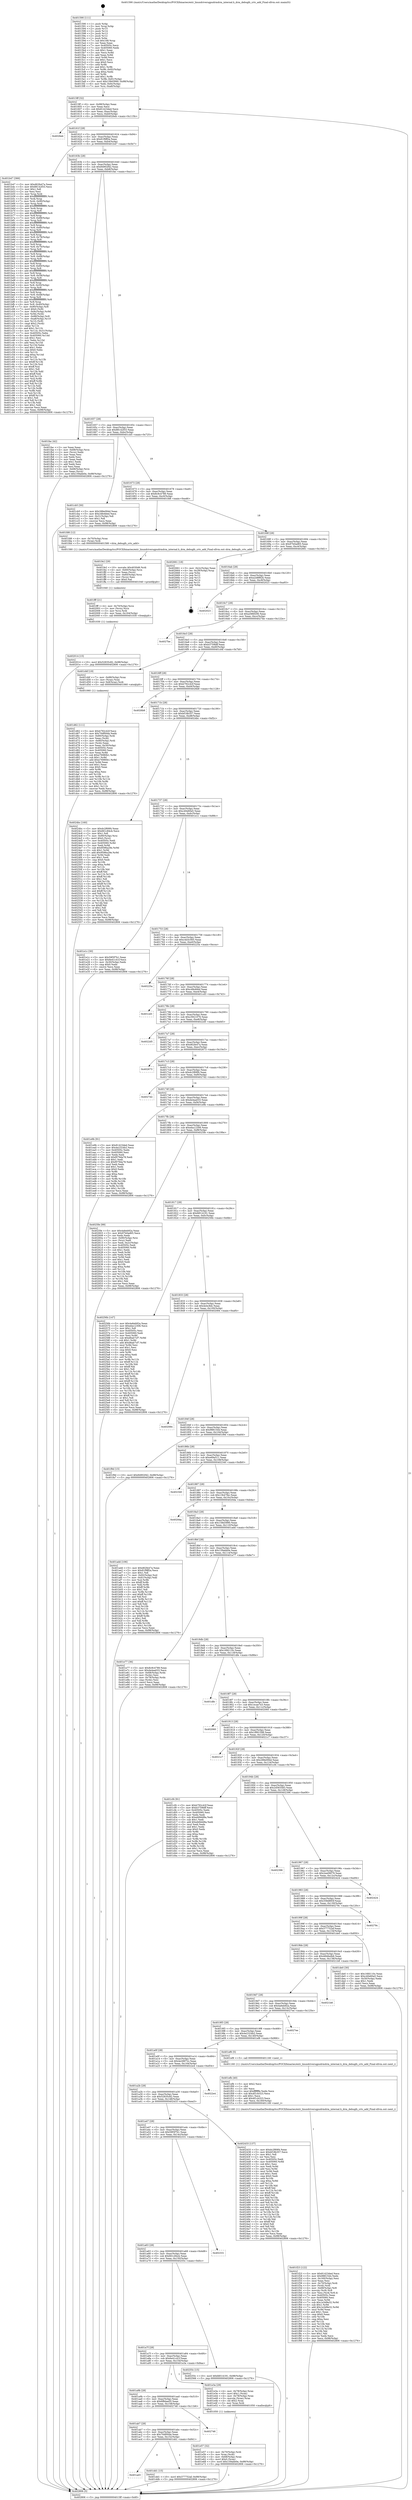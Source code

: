 digraph "0x401590" {
  label = "0x401590 (/mnt/c/Users/mathe/Desktop/tcc/POCII/binaries/extr_linuxdriversgpudrmdrm_internal.h_drm_debugfs_crtc_add_Final-ollvm.out::main(0))"
  labelloc = "t"
  node[shape=record]

  Entry [label="",width=0.3,height=0.3,shape=circle,fillcolor=black,style=filled]
  "0x4015ff" [label="{
     0x4015ff [32]\l
     | [instrs]\l
     &nbsp;&nbsp;0x4015ff \<+6\>: mov -0x98(%rbp),%eax\l
     &nbsp;&nbsp;0x401605 \<+2\>: mov %eax,%ecx\l
     &nbsp;&nbsp;0x401607 \<+6\>: sub $0x81423ded,%ecx\l
     &nbsp;&nbsp;0x40160d \<+6\>: mov %eax,-0xac(%rbp)\l
     &nbsp;&nbsp;0x401613 \<+6\>: mov %ecx,-0xb0(%rbp)\l
     &nbsp;&nbsp;0x401619 \<+6\>: je 00000000004026eb \<main+0x115b\>\l
  }"]
  "0x4026eb" [label="{
     0x4026eb\l
  }", style=dashed]
  "0x40161f" [label="{
     0x40161f [28]\l
     | [instrs]\l
     &nbsp;&nbsp;0x40161f \<+5\>: jmp 0000000000401624 \<main+0x94\>\l
     &nbsp;&nbsp;0x401624 \<+6\>: mov -0xac(%rbp),%eax\l
     &nbsp;&nbsp;0x40162a \<+5\>: sub $0x81f9ff2a,%eax\l
     &nbsp;&nbsp;0x40162f \<+6\>: mov %eax,-0xb4(%rbp)\l
     &nbsp;&nbsp;0x401635 \<+6\>: je 0000000000401b47 \<main+0x5b7\>\l
  }"]
  Exit [label="",width=0.3,height=0.3,shape=circle,fillcolor=black,style=filled,peripheries=2]
  "0x401b47" [label="{
     0x401b47 [366]\l
     | [instrs]\l
     &nbsp;&nbsp;0x401b47 \<+5\>: mov $0xd62fe47a,%eax\l
     &nbsp;&nbsp;0x401b4c \<+5\>: mov $0x88142f33,%ecx\l
     &nbsp;&nbsp;0x401b51 \<+2\>: mov $0x1,%dl\l
     &nbsp;&nbsp;0x401b53 \<+2\>: xor %esi,%esi\l
     &nbsp;&nbsp;0x401b55 \<+3\>: mov %rsp,%rdi\l
     &nbsp;&nbsp;0x401b58 \<+4\>: add $0xfffffffffffffff0,%rdi\l
     &nbsp;&nbsp;0x401b5c \<+3\>: mov %rdi,%rsp\l
     &nbsp;&nbsp;0x401b5f \<+7\>: mov %rdi,-0x90(%rbp)\l
     &nbsp;&nbsp;0x401b66 \<+3\>: mov %rsp,%rdi\l
     &nbsp;&nbsp;0x401b69 \<+4\>: add $0xfffffffffffffff0,%rdi\l
     &nbsp;&nbsp;0x401b6d \<+3\>: mov %rdi,%rsp\l
     &nbsp;&nbsp;0x401b70 \<+3\>: mov %rsp,%r8\l
     &nbsp;&nbsp;0x401b73 \<+4\>: add $0xfffffffffffffff0,%r8\l
     &nbsp;&nbsp;0x401b77 \<+3\>: mov %r8,%rsp\l
     &nbsp;&nbsp;0x401b7a \<+7\>: mov %r8,-0x88(%rbp)\l
     &nbsp;&nbsp;0x401b81 \<+3\>: mov %rsp,%r8\l
     &nbsp;&nbsp;0x401b84 \<+4\>: add $0xfffffffffffffff0,%r8\l
     &nbsp;&nbsp;0x401b88 \<+3\>: mov %r8,%rsp\l
     &nbsp;&nbsp;0x401b8b \<+4\>: mov %r8,-0x80(%rbp)\l
     &nbsp;&nbsp;0x401b8f \<+3\>: mov %rsp,%r8\l
     &nbsp;&nbsp;0x401b92 \<+4\>: add $0xfffffffffffffff0,%r8\l
     &nbsp;&nbsp;0x401b96 \<+3\>: mov %r8,%rsp\l
     &nbsp;&nbsp;0x401b99 \<+4\>: mov %r8,-0x78(%rbp)\l
     &nbsp;&nbsp;0x401b9d \<+3\>: mov %rsp,%r8\l
     &nbsp;&nbsp;0x401ba0 \<+4\>: add $0xfffffffffffffff0,%r8\l
     &nbsp;&nbsp;0x401ba4 \<+3\>: mov %r8,%rsp\l
     &nbsp;&nbsp;0x401ba7 \<+4\>: mov %r8,-0x70(%rbp)\l
     &nbsp;&nbsp;0x401bab \<+3\>: mov %rsp,%r8\l
     &nbsp;&nbsp;0x401bae \<+4\>: add $0xfffffffffffffff0,%r8\l
     &nbsp;&nbsp;0x401bb2 \<+3\>: mov %r8,%rsp\l
     &nbsp;&nbsp;0x401bb5 \<+4\>: mov %r8,-0x68(%rbp)\l
     &nbsp;&nbsp;0x401bb9 \<+3\>: mov %rsp,%r8\l
     &nbsp;&nbsp;0x401bbc \<+4\>: add $0xfffffffffffffff0,%r8\l
     &nbsp;&nbsp;0x401bc0 \<+3\>: mov %r8,%rsp\l
     &nbsp;&nbsp;0x401bc3 \<+4\>: mov %r8,-0x60(%rbp)\l
     &nbsp;&nbsp;0x401bc7 \<+3\>: mov %rsp,%r8\l
     &nbsp;&nbsp;0x401bca \<+4\>: add $0xfffffffffffffff0,%r8\l
     &nbsp;&nbsp;0x401bce \<+3\>: mov %r8,%rsp\l
     &nbsp;&nbsp;0x401bd1 \<+4\>: mov %r8,-0x58(%rbp)\l
     &nbsp;&nbsp;0x401bd5 \<+3\>: mov %rsp,%r8\l
     &nbsp;&nbsp;0x401bd8 \<+4\>: add $0xfffffffffffffff0,%r8\l
     &nbsp;&nbsp;0x401bdc \<+3\>: mov %r8,%rsp\l
     &nbsp;&nbsp;0x401bdf \<+4\>: mov %r8,-0x50(%rbp)\l
     &nbsp;&nbsp;0x401be3 \<+3\>: mov %rsp,%r8\l
     &nbsp;&nbsp;0x401be6 \<+4\>: add $0xfffffffffffffff0,%r8\l
     &nbsp;&nbsp;0x401bea \<+3\>: mov %r8,%rsp\l
     &nbsp;&nbsp;0x401bed \<+4\>: mov %r8,-0x48(%rbp)\l
     &nbsp;&nbsp;0x401bf1 \<+3\>: mov %rsp,%r8\l
     &nbsp;&nbsp;0x401bf4 \<+4\>: add $0xfffffffffffffff0,%r8\l
     &nbsp;&nbsp;0x401bf8 \<+3\>: mov %r8,%rsp\l
     &nbsp;&nbsp;0x401bfb \<+4\>: mov %r8,-0x40(%rbp)\l
     &nbsp;&nbsp;0x401bff \<+7\>: mov -0x90(%rbp),%r8\l
     &nbsp;&nbsp;0x401c06 \<+7\>: movl $0x0,(%r8)\l
     &nbsp;&nbsp;0x401c0d \<+7\>: mov -0x9c(%rbp),%r9d\l
     &nbsp;&nbsp;0x401c14 \<+3\>: mov %r9d,(%rdi)\l
     &nbsp;&nbsp;0x401c17 \<+7\>: mov -0x88(%rbp),%r8\l
     &nbsp;&nbsp;0x401c1e \<+7\>: mov -0xa8(%rbp),%r10\l
     &nbsp;&nbsp;0x401c25 \<+3\>: mov %r10,(%r8)\l
     &nbsp;&nbsp;0x401c28 \<+3\>: cmpl $0x2,(%rdi)\l
     &nbsp;&nbsp;0x401c2b \<+4\>: setne %r11b\l
     &nbsp;&nbsp;0x401c2f \<+4\>: and $0x1,%r11b\l
     &nbsp;&nbsp;0x401c33 \<+4\>: mov %r11b,-0x31(%rbp)\l
     &nbsp;&nbsp;0x401c37 \<+7\>: mov 0x40505c,%ebx\l
     &nbsp;&nbsp;0x401c3e \<+8\>: mov 0x405060,%r14d\l
     &nbsp;&nbsp;0x401c46 \<+3\>: sub $0x1,%esi\l
     &nbsp;&nbsp;0x401c49 \<+3\>: mov %ebx,%r15d\l
     &nbsp;&nbsp;0x401c4c \<+3\>: add %esi,%r15d\l
     &nbsp;&nbsp;0x401c4f \<+4\>: imul %r15d,%ebx\l
     &nbsp;&nbsp;0x401c53 \<+3\>: and $0x1,%ebx\l
     &nbsp;&nbsp;0x401c56 \<+3\>: cmp $0x0,%ebx\l
     &nbsp;&nbsp;0x401c59 \<+4\>: sete %r11b\l
     &nbsp;&nbsp;0x401c5d \<+4\>: cmp $0xa,%r14d\l
     &nbsp;&nbsp;0x401c61 \<+4\>: setl %r12b\l
     &nbsp;&nbsp;0x401c65 \<+3\>: mov %r11b,%r13b\l
     &nbsp;&nbsp;0x401c68 \<+4\>: xor $0xff,%r13b\l
     &nbsp;&nbsp;0x401c6c \<+3\>: mov %r12b,%sil\l
     &nbsp;&nbsp;0x401c6f \<+4\>: xor $0xff,%sil\l
     &nbsp;&nbsp;0x401c73 \<+3\>: xor $0x1,%dl\l
     &nbsp;&nbsp;0x401c76 \<+3\>: mov %r13b,%dil\l
     &nbsp;&nbsp;0x401c79 \<+4\>: and $0xff,%dil\l
     &nbsp;&nbsp;0x401c7d \<+3\>: and %dl,%r11b\l
     &nbsp;&nbsp;0x401c80 \<+3\>: mov %sil,%r8b\l
     &nbsp;&nbsp;0x401c83 \<+4\>: and $0xff,%r8b\l
     &nbsp;&nbsp;0x401c87 \<+3\>: and %dl,%r12b\l
     &nbsp;&nbsp;0x401c8a \<+3\>: or %r11b,%dil\l
     &nbsp;&nbsp;0x401c8d \<+3\>: or %r12b,%r8b\l
     &nbsp;&nbsp;0x401c90 \<+3\>: xor %r8b,%dil\l
     &nbsp;&nbsp;0x401c93 \<+3\>: or %sil,%r13b\l
     &nbsp;&nbsp;0x401c96 \<+4\>: xor $0xff,%r13b\l
     &nbsp;&nbsp;0x401c9a \<+3\>: or $0x1,%dl\l
     &nbsp;&nbsp;0x401c9d \<+3\>: and %dl,%r13b\l
     &nbsp;&nbsp;0x401ca0 \<+3\>: or %r13b,%dil\l
     &nbsp;&nbsp;0x401ca3 \<+4\>: test $0x1,%dil\l
     &nbsp;&nbsp;0x401ca7 \<+3\>: cmovne %ecx,%eax\l
     &nbsp;&nbsp;0x401caa \<+6\>: mov %eax,-0x98(%rbp)\l
     &nbsp;&nbsp;0x401cb0 \<+5\>: jmp 0000000000402806 \<main+0x1276\>\l
  }"]
  "0x40163b" [label="{
     0x40163b [28]\l
     | [instrs]\l
     &nbsp;&nbsp;0x40163b \<+5\>: jmp 0000000000401640 \<main+0xb0\>\l
     &nbsp;&nbsp;0x401640 \<+6\>: mov -0xac(%rbp),%eax\l
     &nbsp;&nbsp;0x401646 \<+5\>: sub $0x84902f42,%eax\l
     &nbsp;&nbsp;0x40164b \<+6\>: mov %eax,-0xb8(%rbp)\l
     &nbsp;&nbsp;0x401651 \<+6\>: je 0000000000401fac \<main+0xa1c\>\l
  }"]
  "0x402014" [label="{
     0x402014 [15]\l
     | [instrs]\l
     &nbsp;&nbsp;0x402014 \<+10\>: movl $0x52835c82,-0x98(%rbp)\l
     &nbsp;&nbsp;0x40201e \<+5\>: jmp 0000000000402806 \<main+0x1276\>\l
  }"]
  "0x401fac" [label="{
     0x401fac [42]\l
     | [instrs]\l
     &nbsp;&nbsp;0x401fac \<+2\>: xor %eax,%eax\l
     &nbsp;&nbsp;0x401fae \<+4\>: mov -0x68(%rbp),%rcx\l
     &nbsp;&nbsp;0x401fb2 \<+2\>: mov (%rcx),%edx\l
     &nbsp;&nbsp;0x401fb4 \<+2\>: mov %eax,%esi\l
     &nbsp;&nbsp;0x401fb6 \<+2\>: sub %edx,%esi\l
     &nbsp;&nbsp;0x401fb8 \<+2\>: mov %eax,%edx\l
     &nbsp;&nbsp;0x401fba \<+3\>: sub $0x1,%edx\l
     &nbsp;&nbsp;0x401fbd \<+2\>: add %edx,%esi\l
     &nbsp;&nbsp;0x401fbf \<+2\>: sub %esi,%eax\l
     &nbsp;&nbsp;0x401fc1 \<+4\>: mov -0x68(%rbp),%rcx\l
     &nbsp;&nbsp;0x401fc5 \<+2\>: mov %eax,(%rcx)\l
     &nbsp;&nbsp;0x401fc7 \<+10\>: movl $0x159abb0e,-0x98(%rbp)\l
     &nbsp;&nbsp;0x401fd1 \<+5\>: jmp 0000000000402806 \<main+0x1276\>\l
  }"]
  "0x401657" [label="{
     0x401657 [28]\l
     | [instrs]\l
     &nbsp;&nbsp;0x401657 \<+5\>: jmp 000000000040165c \<main+0xcc\>\l
     &nbsp;&nbsp;0x40165c \<+6\>: mov -0xac(%rbp),%eax\l
     &nbsp;&nbsp;0x401662 \<+5\>: sub $0x88142f33,%eax\l
     &nbsp;&nbsp;0x401667 \<+6\>: mov %eax,-0xbc(%rbp)\l
     &nbsp;&nbsp;0x40166d \<+6\>: je 0000000000401cb5 \<main+0x725\>\l
  }"]
  "0x401fff" [label="{
     0x401fff [21]\l
     | [instrs]\l
     &nbsp;&nbsp;0x401fff \<+4\>: mov -0x70(%rbp),%rcx\l
     &nbsp;&nbsp;0x402003 \<+3\>: mov (%rcx),%rcx\l
     &nbsp;&nbsp;0x402006 \<+3\>: mov %rcx,%rdi\l
     &nbsp;&nbsp;0x402009 \<+6\>: mov %eax,-0x164(%rbp)\l
     &nbsp;&nbsp;0x40200f \<+5\>: call 0000000000401030 \<free@plt\>\l
     | [calls]\l
     &nbsp;&nbsp;0x401030 \{1\} (unknown)\l
  }"]
  "0x401cb5" [label="{
     0x401cb5 [30]\l
     | [instrs]\l
     &nbsp;&nbsp;0x401cb5 \<+5\>: mov $0x288e094d,%eax\l
     &nbsp;&nbsp;0x401cba \<+5\>: mov $0xc4fe4bbd,%ecx\l
     &nbsp;&nbsp;0x401cbf \<+3\>: mov -0x31(%rbp),%dl\l
     &nbsp;&nbsp;0x401cc2 \<+3\>: test $0x1,%dl\l
     &nbsp;&nbsp;0x401cc5 \<+3\>: cmovne %ecx,%eax\l
     &nbsp;&nbsp;0x401cc8 \<+6\>: mov %eax,-0x98(%rbp)\l
     &nbsp;&nbsp;0x401cce \<+5\>: jmp 0000000000402806 \<main+0x1276\>\l
  }"]
  "0x401673" [label="{
     0x401673 [28]\l
     | [instrs]\l
     &nbsp;&nbsp;0x401673 \<+5\>: jmp 0000000000401678 \<main+0xe8\>\l
     &nbsp;&nbsp;0x401678 \<+6\>: mov -0xac(%rbp),%eax\l
     &nbsp;&nbsp;0x40167e \<+5\>: sub $0x8c9c4789,%eax\l
     &nbsp;&nbsp;0x401683 \<+6\>: mov %eax,-0xc0(%rbp)\l
     &nbsp;&nbsp;0x401689 \<+6\>: je 0000000000401fd6 \<main+0xa46\>\l
  }"]
  "0x401fe2" [label="{
     0x401fe2 [29]\l
     | [instrs]\l
     &nbsp;&nbsp;0x401fe2 \<+10\>: movabs $0x4030d6,%rdi\l
     &nbsp;&nbsp;0x401fec \<+4\>: mov -0x60(%rbp),%rcx\l
     &nbsp;&nbsp;0x401ff0 \<+2\>: mov %eax,(%rcx)\l
     &nbsp;&nbsp;0x401ff2 \<+4\>: mov -0x60(%rbp),%rcx\l
     &nbsp;&nbsp;0x401ff6 \<+2\>: mov (%rcx),%esi\l
     &nbsp;&nbsp;0x401ff8 \<+2\>: mov $0x0,%al\l
     &nbsp;&nbsp;0x401ffa \<+5\>: call 0000000000401040 \<printf@plt\>\l
     | [calls]\l
     &nbsp;&nbsp;0x401040 \{1\} (unknown)\l
  }"]
  "0x401fd6" [label="{
     0x401fd6 [12]\l
     | [instrs]\l
     &nbsp;&nbsp;0x401fd6 \<+4\>: mov -0x70(%rbp),%rax\l
     &nbsp;&nbsp;0x401fda \<+3\>: mov (%rax),%rdi\l
     &nbsp;&nbsp;0x401fdd \<+5\>: call 0000000000401580 \<drm_debugfs_crtc_add\>\l
     | [calls]\l
     &nbsp;&nbsp;0x401580 \{1\} (/mnt/c/Users/mathe/Desktop/tcc/POCII/binaries/extr_linuxdriversgpudrmdrm_internal.h_drm_debugfs_crtc_add_Final-ollvm.out::drm_debugfs_crtc_add)\l
  }"]
  "0x40168f" [label="{
     0x40168f [28]\l
     | [instrs]\l
     &nbsp;&nbsp;0x40168f \<+5\>: jmp 0000000000401694 \<main+0x104\>\l
     &nbsp;&nbsp;0x401694 \<+6\>: mov -0xac(%rbp),%eax\l
     &nbsp;&nbsp;0x40169a \<+5\>: sub $0x97b0ad65,%eax\l
     &nbsp;&nbsp;0x40169f \<+6\>: mov %eax,-0xc4(%rbp)\l
     &nbsp;&nbsp;0x4016a5 \<+6\>: je 0000000000402661 \<main+0x10d1\>\l
  }"]
  "0x401f23" [label="{
     0x401f23 [122]\l
     | [instrs]\l
     &nbsp;&nbsp;0x401f23 \<+5\>: mov $0x81423ded,%ecx\l
     &nbsp;&nbsp;0x401f28 \<+5\>: mov $0x9881544,%edx\l
     &nbsp;&nbsp;0x401f2d \<+6\>: mov -0x160(%rbp),%esi\l
     &nbsp;&nbsp;0x401f33 \<+3\>: imul %eax,%esi\l
     &nbsp;&nbsp;0x401f36 \<+4\>: mov -0x70(%rbp),%rdi\l
     &nbsp;&nbsp;0x401f3a \<+3\>: mov (%rdi),%rdi\l
     &nbsp;&nbsp;0x401f3d \<+4\>: mov -0x68(%rbp),%r8\l
     &nbsp;&nbsp;0x401f41 \<+3\>: movslq (%r8),%r8\l
     &nbsp;&nbsp;0x401f44 \<+4\>: mov %esi,(%rdi,%r8,4)\l
     &nbsp;&nbsp;0x401f48 \<+7\>: mov 0x40505c,%eax\l
     &nbsp;&nbsp;0x401f4f \<+7\>: mov 0x405060,%esi\l
     &nbsp;&nbsp;0x401f56 \<+3\>: mov %eax,%r9d\l
     &nbsp;&nbsp;0x401f59 \<+7\>: sub $0x1e3d9e32,%r9d\l
     &nbsp;&nbsp;0x401f60 \<+4\>: sub $0x1,%r9d\l
     &nbsp;&nbsp;0x401f64 \<+7\>: add $0x1e3d9e32,%r9d\l
     &nbsp;&nbsp;0x401f6b \<+4\>: imul %r9d,%eax\l
     &nbsp;&nbsp;0x401f6f \<+3\>: and $0x1,%eax\l
     &nbsp;&nbsp;0x401f72 \<+3\>: cmp $0x0,%eax\l
     &nbsp;&nbsp;0x401f75 \<+4\>: sete %r10b\l
     &nbsp;&nbsp;0x401f79 \<+3\>: cmp $0xa,%esi\l
     &nbsp;&nbsp;0x401f7c \<+4\>: setl %r11b\l
     &nbsp;&nbsp;0x401f80 \<+3\>: mov %r10b,%bl\l
     &nbsp;&nbsp;0x401f83 \<+3\>: and %r11b,%bl\l
     &nbsp;&nbsp;0x401f86 \<+3\>: xor %r11b,%r10b\l
     &nbsp;&nbsp;0x401f89 \<+3\>: or %r10b,%bl\l
     &nbsp;&nbsp;0x401f8c \<+3\>: test $0x1,%bl\l
     &nbsp;&nbsp;0x401f8f \<+3\>: cmovne %edx,%ecx\l
     &nbsp;&nbsp;0x401f92 \<+6\>: mov %ecx,-0x98(%rbp)\l
     &nbsp;&nbsp;0x401f98 \<+5\>: jmp 0000000000402806 \<main+0x1276\>\l
  }"]
  "0x402661" [label="{
     0x402661 [18]\l
     | [instrs]\l
     &nbsp;&nbsp;0x402661 \<+3\>: mov -0x2c(%rbp),%eax\l
     &nbsp;&nbsp;0x402664 \<+4\>: lea -0x28(%rbp),%rsp\l
     &nbsp;&nbsp;0x402668 \<+1\>: pop %rbx\l
     &nbsp;&nbsp;0x402669 \<+2\>: pop %r12\l
     &nbsp;&nbsp;0x40266b \<+2\>: pop %r13\l
     &nbsp;&nbsp;0x40266d \<+2\>: pop %r14\l
     &nbsp;&nbsp;0x40266f \<+2\>: pop %r15\l
     &nbsp;&nbsp;0x402671 \<+1\>: pop %rbp\l
     &nbsp;&nbsp;0x402672 \<+1\>: ret\l
  }"]
  "0x4016ab" [label="{
     0x4016ab [28]\l
     | [instrs]\l
     &nbsp;&nbsp;0x4016ab \<+5\>: jmp 00000000004016b0 \<main+0x120\>\l
     &nbsp;&nbsp;0x4016b0 \<+6\>: mov -0xac(%rbp),%eax\l
     &nbsp;&nbsp;0x4016b6 \<+5\>: sub $0xa2d8f82b,%eax\l
     &nbsp;&nbsp;0x4016bb \<+6\>: mov %eax,-0xc8(%rbp)\l
     &nbsp;&nbsp;0x4016c1 \<+6\>: je 0000000000402023 \<main+0xa93\>\l
  }"]
  "0x401efb" [label="{
     0x401efb [40]\l
     | [instrs]\l
     &nbsp;&nbsp;0x401efb \<+5\>: mov $0x2,%ecx\l
     &nbsp;&nbsp;0x401f00 \<+1\>: cltd\l
     &nbsp;&nbsp;0x401f01 \<+2\>: idiv %ecx\l
     &nbsp;&nbsp;0x401f03 \<+6\>: imul $0xfffffffe,%edx,%ecx\l
     &nbsp;&nbsp;0x401f09 \<+6\>: sub $0x4f1cb323,%ecx\l
     &nbsp;&nbsp;0x401f0f \<+3\>: add $0x1,%ecx\l
     &nbsp;&nbsp;0x401f12 \<+6\>: add $0x4f1cb323,%ecx\l
     &nbsp;&nbsp;0x401f18 \<+6\>: mov %ecx,-0x160(%rbp)\l
     &nbsp;&nbsp;0x401f1e \<+5\>: call 0000000000401160 \<next_i\>\l
     | [calls]\l
     &nbsp;&nbsp;0x401160 \{1\} (/mnt/c/Users/mathe/Desktop/tcc/POCII/binaries/extr_linuxdriversgpudrmdrm_internal.h_drm_debugfs_crtc_add_Final-ollvm.out::next_i)\l
  }"]
  "0x402023" [label="{
     0x402023\l
  }", style=dashed]
  "0x4016c7" [label="{
     0x4016c7 [28]\l
     | [instrs]\l
     &nbsp;&nbsp;0x4016c7 \<+5\>: jmp 00000000004016cc \<main+0x13c\>\l
     &nbsp;&nbsp;0x4016cc \<+6\>: mov -0xac(%rbp),%eax\l
     &nbsp;&nbsp;0x4016d2 \<+5\>: sub $0xa586f206,%eax\l
     &nbsp;&nbsp;0x4016d7 \<+6\>: mov %eax,-0xcc(%rbp)\l
     &nbsp;&nbsp;0x4016dd \<+6\>: je 00000000004027be \<main+0x122e\>\l
  }"]
  "0x401e57" [label="{
     0x401e57 [32]\l
     | [instrs]\l
     &nbsp;&nbsp;0x401e57 \<+4\>: mov -0x70(%rbp),%rdi\l
     &nbsp;&nbsp;0x401e5b \<+3\>: mov %rax,(%rdi)\l
     &nbsp;&nbsp;0x401e5e \<+4\>: mov -0x68(%rbp),%rax\l
     &nbsp;&nbsp;0x401e62 \<+6\>: movl $0x0,(%rax)\l
     &nbsp;&nbsp;0x401e68 \<+10\>: movl $0x159abb0e,-0x98(%rbp)\l
     &nbsp;&nbsp;0x401e72 \<+5\>: jmp 0000000000402806 \<main+0x1276\>\l
  }"]
  "0x4027be" [label="{
     0x4027be\l
  }", style=dashed]
  "0x4016e3" [label="{
     0x4016e3 [28]\l
     | [instrs]\l
     &nbsp;&nbsp;0x4016e3 \<+5\>: jmp 00000000004016e8 \<main+0x158\>\l
     &nbsp;&nbsp;0x4016e8 \<+6\>: mov -0xac(%rbp),%eax\l
     &nbsp;&nbsp;0x4016ee \<+5\>: sub $0xb3759bff,%eax\l
     &nbsp;&nbsp;0x4016f3 \<+6\>: mov %eax,-0xd0(%rbp)\l
     &nbsp;&nbsp;0x4016f9 \<+6\>: je 0000000000401d4f \<main+0x7bf\>\l
  }"]
  "0x401ad3" [label="{
     0x401ad3\l
  }", style=dashed]
  "0x401d4f" [label="{
     0x401d4f [19]\l
     | [instrs]\l
     &nbsp;&nbsp;0x401d4f \<+7\>: mov -0x88(%rbp),%rax\l
     &nbsp;&nbsp;0x401d56 \<+3\>: mov (%rax),%rax\l
     &nbsp;&nbsp;0x401d59 \<+4\>: mov 0x8(%rax),%rdi\l
     &nbsp;&nbsp;0x401d5d \<+5\>: call 0000000000401060 \<atoi@plt\>\l
     | [calls]\l
     &nbsp;&nbsp;0x401060 \{1\} (unknown)\l
  }"]
  "0x4016ff" [label="{
     0x4016ff [28]\l
     | [instrs]\l
     &nbsp;&nbsp;0x4016ff \<+5\>: jmp 0000000000401704 \<main+0x174\>\l
     &nbsp;&nbsp;0x401704 \<+6\>: mov -0xac(%rbp),%eax\l
     &nbsp;&nbsp;0x40170a \<+5\>: sub $0xb792c42f,%eax\l
     &nbsp;&nbsp;0x40170f \<+6\>: mov %eax,-0xd4(%rbp)\l
     &nbsp;&nbsp;0x401715 \<+6\>: je 00000000004026b8 \<main+0x1128\>\l
  }"]
  "0x401dd1" [label="{
     0x401dd1 [15]\l
     | [instrs]\l
     &nbsp;&nbsp;0x401dd1 \<+10\>: movl $0x377752af,-0x98(%rbp)\l
     &nbsp;&nbsp;0x401ddb \<+5\>: jmp 0000000000402806 \<main+0x1276\>\l
  }"]
  "0x4026b8" [label="{
     0x4026b8\l
  }", style=dashed]
  "0x40171b" [label="{
     0x40171b [28]\l
     | [instrs]\l
     &nbsp;&nbsp;0x40171b \<+5\>: jmp 0000000000401720 \<main+0x190\>\l
     &nbsp;&nbsp;0x401720 \<+6\>: mov -0xac(%rbp),%eax\l
     &nbsp;&nbsp;0x401726 \<+5\>: sub $0xbf18b357,%eax\l
     &nbsp;&nbsp;0x40172b \<+6\>: mov %eax,-0xd8(%rbp)\l
     &nbsp;&nbsp;0x401731 \<+6\>: je 00000000004024bc \<main+0xf2c\>\l
  }"]
  "0x401ab7" [label="{
     0x401ab7 [28]\l
     | [instrs]\l
     &nbsp;&nbsp;0x401ab7 \<+5\>: jmp 0000000000401abc \<main+0x52c\>\l
     &nbsp;&nbsp;0x401abc \<+6\>: mov -0xac(%rbp),%eax\l
     &nbsp;&nbsp;0x401ac2 \<+5\>: sub $0x70df00da,%eax\l
     &nbsp;&nbsp;0x401ac7 \<+6\>: mov %eax,-0x15c(%rbp)\l
     &nbsp;&nbsp;0x401acd \<+6\>: je 0000000000401dd1 \<main+0x841\>\l
  }"]
  "0x4024bc" [label="{
     0x4024bc [160]\l
     | [instrs]\l
     &nbsp;&nbsp;0x4024bc \<+5\>: mov $0xdc2f69f4,%eax\l
     &nbsp;&nbsp;0x4024c1 \<+5\>: mov $0x661c84cb,%ecx\l
     &nbsp;&nbsp;0x4024c6 \<+2\>: mov $0x1,%dl\l
     &nbsp;&nbsp;0x4024c8 \<+7\>: mov -0x90(%rbp),%rsi\l
     &nbsp;&nbsp;0x4024cf \<+6\>: movl $0x0,(%rsi)\l
     &nbsp;&nbsp;0x4024d5 \<+7\>: mov 0x40505c,%edi\l
     &nbsp;&nbsp;0x4024dc \<+8\>: mov 0x405060,%r8d\l
     &nbsp;&nbsp;0x4024e4 \<+3\>: mov %edi,%r9d\l
     &nbsp;&nbsp;0x4024e7 \<+7\>: sub $0x9596a29e,%r9d\l
     &nbsp;&nbsp;0x4024ee \<+4\>: sub $0x1,%r9d\l
     &nbsp;&nbsp;0x4024f2 \<+7\>: add $0x9596a29e,%r9d\l
     &nbsp;&nbsp;0x4024f9 \<+4\>: imul %r9d,%edi\l
     &nbsp;&nbsp;0x4024fd \<+3\>: and $0x1,%edi\l
     &nbsp;&nbsp;0x402500 \<+3\>: cmp $0x0,%edi\l
     &nbsp;&nbsp;0x402503 \<+4\>: sete %r10b\l
     &nbsp;&nbsp;0x402507 \<+4\>: cmp $0xa,%r8d\l
     &nbsp;&nbsp;0x40250b \<+4\>: setl %r11b\l
     &nbsp;&nbsp;0x40250f \<+3\>: mov %r10b,%bl\l
     &nbsp;&nbsp;0x402512 \<+3\>: xor $0xff,%bl\l
     &nbsp;&nbsp;0x402515 \<+3\>: mov %r11b,%r14b\l
     &nbsp;&nbsp;0x402518 \<+4\>: xor $0xff,%r14b\l
     &nbsp;&nbsp;0x40251c \<+3\>: xor $0x1,%dl\l
     &nbsp;&nbsp;0x40251f \<+3\>: mov %bl,%r15b\l
     &nbsp;&nbsp;0x402522 \<+4\>: and $0xff,%r15b\l
     &nbsp;&nbsp;0x402526 \<+3\>: and %dl,%r10b\l
     &nbsp;&nbsp;0x402529 \<+3\>: mov %r14b,%r12b\l
     &nbsp;&nbsp;0x40252c \<+4\>: and $0xff,%r12b\l
     &nbsp;&nbsp;0x402530 \<+3\>: and %dl,%r11b\l
     &nbsp;&nbsp;0x402533 \<+3\>: or %r10b,%r15b\l
     &nbsp;&nbsp;0x402536 \<+3\>: or %r11b,%r12b\l
     &nbsp;&nbsp;0x402539 \<+3\>: xor %r12b,%r15b\l
     &nbsp;&nbsp;0x40253c \<+3\>: or %r14b,%bl\l
     &nbsp;&nbsp;0x40253f \<+3\>: xor $0xff,%bl\l
     &nbsp;&nbsp;0x402542 \<+3\>: or $0x1,%dl\l
     &nbsp;&nbsp;0x402545 \<+2\>: and %dl,%bl\l
     &nbsp;&nbsp;0x402547 \<+3\>: or %bl,%r15b\l
     &nbsp;&nbsp;0x40254a \<+4\>: test $0x1,%r15b\l
     &nbsp;&nbsp;0x40254e \<+3\>: cmovne %ecx,%eax\l
     &nbsp;&nbsp;0x402551 \<+6\>: mov %eax,-0x98(%rbp)\l
     &nbsp;&nbsp;0x402557 \<+5\>: jmp 0000000000402806 \<main+0x1276\>\l
  }"]
  "0x401737" [label="{
     0x401737 [28]\l
     | [instrs]\l
     &nbsp;&nbsp;0x401737 \<+5\>: jmp 000000000040173c \<main+0x1ac\>\l
     &nbsp;&nbsp;0x40173c \<+6\>: mov -0xac(%rbp),%eax\l
     &nbsp;&nbsp;0x401742 \<+5\>: sub $0xc40e60a5,%eax\l
     &nbsp;&nbsp;0x401747 \<+6\>: mov %eax,-0xdc(%rbp)\l
     &nbsp;&nbsp;0x40174d \<+6\>: je 0000000000401e1c \<main+0x88c\>\l
  }"]
  "0x402746" [label="{
     0x402746\l
  }", style=dashed]
  "0x401e1c" [label="{
     0x401e1c [30]\l
     | [instrs]\l
     &nbsp;&nbsp;0x401e1c \<+5\>: mov $0x59f3f7b1,%eax\l
     &nbsp;&nbsp;0x401e21 \<+5\>: mov $0x6e41c41f,%ecx\l
     &nbsp;&nbsp;0x401e26 \<+3\>: mov -0x30(%rbp),%edx\l
     &nbsp;&nbsp;0x401e29 \<+3\>: cmp $0x0,%edx\l
     &nbsp;&nbsp;0x401e2c \<+3\>: cmove %ecx,%eax\l
     &nbsp;&nbsp;0x401e2f \<+6\>: mov %eax,-0x98(%rbp)\l
     &nbsp;&nbsp;0x401e35 \<+5\>: jmp 0000000000402806 \<main+0x1276\>\l
  }"]
  "0x401753" [label="{
     0x401753 [28]\l
     | [instrs]\l
     &nbsp;&nbsp;0x401753 \<+5\>: jmp 0000000000401758 \<main+0x1c8\>\l
     &nbsp;&nbsp;0x401758 \<+6\>: mov -0xac(%rbp),%eax\l
     &nbsp;&nbsp;0x40175e \<+5\>: sub $0xc4d3c565,%eax\l
     &nbsp;&nbsp;0x401763 \<+6\>: mov %eax,-0xe0(%rbp)\l
     &nbsp;&nbsp;0x401769 \<+6\>: je 000000000040225a \<main+0xcca\>\l
  }"]
  "0x401a9b" [label="{
     0x401a9b [28]\l
     | [instrs]\l
     &nbsp;&nbsp;0x401a9b \<+5\>: jmp 0000000000401aa0 \<main+0x510\>\l
     &nbsp;&nbsp;0x401aa0 \<+6\>: mov -0xac(%rbp),%eax\l
     &nbsp;&nbsp;0x401aa6 \<+5\>: sub $0x6f8dae05,%eax\l
     &nbsp;&nbsp;0x401aab \<+6\>: mov %eax,-0x158(%rbp)\l
     &nbsp;&nbsp;0x401ab1 \<+6\>: je 0000000000402746 \<main+0x11b6\>\l
  }"]
  "0x40225a" [label="{
     0x40225a\l
  }", style=dashed]
  "0x40176f" [label="{
     0x40176f [28]\l
     | [instrs]\l
     &nbsp;&nbsp;0x40176f \<+5\>: jmp 0000000000401774 \<main+0x1e4\>\l
     &nbsp;&nbsp;0x401774 \<+6\>: mov -0xac(%rbp),%eax\l
     &nbsp;&nbsp;0x40177a \<+5\>: sub $0xc4fe4bbd,%eax\l
     &nbsp;&nbsp;0x40177f \<+6\>: mov %eax,-0xe4(%rbp)\l
     &nbsp;&nbsp;0x401785 \<+6\>: je 0000000000401cd3 \<main+0x743\>\l
  }"]
  "0x401e3a" [label="{
     0x401e3a [29]\l
     | [instrs]\l
     &nbsp;&nbsp;0x401e3a \<+4\>: mov -0x78(%rbp),%rax\l
     &nbsp;&nbsp;0x401e3e \<+6\>: movl $0x1,(%rax)\l
     &nbsp;&nbsp;0x401e44 \<+4\>: mov -0x78(%rbp),%rax\l
     &nbsp;&nbsp;0x401e48 \<+3\>: movslq (%rax),%rax\l
     &nbsp;&nbsp;0x401e4b \<+4\>: shl $0x2,%rax\l
     &nbsp;&nbsp;0x401e4f \<+3\>: mov %rax,%rdi\l
     &nbsp;&nbsp;0x401e52 \<+5\>: call 0000000000401050 \<malloc@plt\>\l
     | [calls]\l
     &nbsp;&nbsp;0x401050 \{1\} (unknown)\l
  }"]
  "0x401cd3" [label="{
     0x401cd3\l
  }", style=dashed]
  "0x40178b" [label="{
     0x40178b [28]\l
     | [instrs]\l
     &nbsp;&nbsp;0x40178b \<+5\>: jmp 0000000000401790 \<main+0x200\>\l
     &nbsp;&nbsp;0x401790 \<+6\>: mov -0xac(%rbp),%eax\l
     &nbsp;&nbsp;0x401796 \<+5\>: sub $0xc5921076,%eax\l
     &nbsp;&nbsp;0x40179b \<+6\>: mov %eax,-0xe8(%rbp)\l
     &nbsp;&nbsp;0x4017a1 \<+6\>: je 00000000004022d5 \<main+0xd45\>\l
  }"]
  "0x401a7f" [label="{
     0x401a7f [28]\l
     | [instrs]\l
     &nbsp;&nbsp;0x401a7f \<+5\>: jmp 0000000000401a84 \<main+0x4f4\>\l
     &nbsp;&nbsp;0x401a84 \<+6\>: mov -0xac(%rbp),%eax\l
     &nbsp;&nbsp;0x401a8a \<+5\>: sub $0x6e41c41f,%eax\l
     &nbsp;&nbsp;0x401a8f \<+6\>: mov %eax,-0x154(%rbp)\l
     &nbsp;&nbsp;0x401a95 \<+6\>: je 0000000000401e3a \<main+0x8aa\>\l
  }"]
  "0x4022d5" [label="{
     0x4022d5\l
  }", style=dashed]
  "0x4017a7" [label="{
     0x4017a7 [28]\l
     | [instrs]\l
     &nbsp;&nbsp;0x4017a7 \<+5\>: jmp 00000000004017ac \<main+0x21c\>\l
     &nbsp;&nbsp;0x4017ac \<+6\>: mov -0xac(%rbp),%eax\l
     &nbsp;&nbsp;0x4017b2 \<+5\>: sub $0xd62fe47a,%eax\l
     &nbsp;&nbsp;0x4017b7 \<+6\>: mov %eax,-0xec(%rbp)\l
     &nbsp;&nbsp;0x4017bd \<+6\>: je 0000000000402673 \<main+0x10e3\>\l
  }"]
  "0x40255c" [label="{
     0x40255c [15]\l
     | [instrs]\l
     &nbsp;&nbsp;0x40255c \<+10\>: movl $0xfd014191,-0x98(%rbp)\l
     &nbsp;&nbsp;0x402566 \<+5\>: jmp 0000000000402806 \<main+0x1276\>\l
  }"]
  "0x402673" [label="{
     0x402673\l
  }", style=dashed]
  "0x4017c3" [label="{
     0x4017c3 [28]\l
     | [instrs]\l
     &nbsp;&nbsp;0x4017c3 \<+5\>: jmp 00000000004017c8 \<main+0x238\>\l
     &nbsp;&nbsp;0x4017c8 \<+6\>: mov -0xac(%rbp),%eax\l
     &nbsp;&nbsp;0x4017ce \<+5\>: sub $0xdc2f69f4,%eax\l
     &nbsp;&nbsp;0x4017d3 \<+6\>: mov %eax,-0xf0(%rbp)\l
     &nbsp;&nbsp;0x4017d9 \<+6\>: je 00000000004027d2 \<main+0x1242\>\l
  }"]
  "0x401a63" [label="{
     0x401a63 [28]\l
     | [instrs]\l
     &nbsp;&nbsp;0x401a63 \<+5\>: jmp 0000000000401a68 \<main+0x4d8\>\l
     &nbsp;&nbsp;0x401a68 \<+6\>: mov -0xac(%rbp),%eax\l
     &nbsp;&nbsp;0x401a6e \<+5\>: sub $0x661c84cb,%eax\l
     &nbsp;&nbsp;0x401a73 \<+6\>: mov %eax,-0x150(%rbp)\l
     &nbsp;&nbsp;0x401a79 \<+6\>: je 000000000040255c \<main+0xfcc\>\l
  }"]
  "0x4027d2" [label="{
     0x4027d2\l
  }", style=dashed]
  "0x4017df" [label="{
     0x4017df [28]\l
     | [instrs]\l
     &nbsp;&nbsp;0x4017df \<+5\>: jmp 00000000004017e4 \<main+0x254\>\l
     &nbsp;&nbsp;0x4017e4 \<+6\>: mov -0xac(%rbp),%eax\l
     &nbsp;&nbsp;0x4017ea \<+5\>: sub $0xde4aa033,%eax\l
     &nbsp;&nbsp;0x4017ef \<+6\>: mov %eax,-0xf4(%rbp)\l
     &nbsp;&nbsp;0x4017f5 \<+6\>: je 0000000000401e9b \<main+0x90b\>\l
  }"]
  "0x402331" [label="{
     0x402331\l
  }", style=dashed]
  "0x401e9b" [label="{
     0x401e9b [91]\l
     | [instrs]\l
     &nbsp;&nbsp;0x401e9b \<+5\>: mov $0x81423ded,%eax\l
     &nbsp;&nbsp;0x401ea0 \<+5\>: mov $0x4e2324b2,%ecx\l
     &nbsp;&nbsp;0x401ea5 \<+7\>: mov 0x40505c,%edx\l
     &nbsp;&nbsp;0x401eac \<+7\>: mov 0x405060,%esi\l
     &nbsp;&nbsp;0x401eb3 \<+2\>: mov %edx,%edi\l
     &nbsp;&nbsp;0x401eb5 \<+6\>: add $0xf079da78,%edi\l
     &nbsp;&nbsp;0x401ebb \<+3\>: sub $0x1,%edi\l
     &nbsp;&nbsp;0x401ebe \<+6\>: sub $0xf079da78,%edi\l
     &nbsp;&nbsp;0x401ec4 \<+3\>: imul %edi,%edx\l
     &nbsp;&nbsp;0x401ec7 \<+3\>: and $0x1,%edx\l
     &nbsp;&nbsp;0x401eca \<+3\>: cmp $0x0,%edx\l
     &nbsp;&nbsp;0x401ecd \<+4\>: sete %r8b\l
     &nbsp;&nbsp;0x401ed1 \<+3\>: cmp $0xa,%esi\l
     &nbsp;&nbsp;0x401ed4 \<+4\>: setl %r9b\l
     &nbsp;&nbsp;0x401ed8 \<+3\>: mov %r8b,%r10b\l
     &nbsp;&nbsp;0x401edb \<+3\>: and %r9b,%r10b\l
     &nbsp;&nbsp;0x401ede \<+3\>: xor %r9b,%r8b\l
     &nbsp;&nbsp;0x401ee1 \<+3\>: or %r8b,%r10b\l
     &nbsp;&nbsp;0x401ee4 \<+4\>: test $0x1,%r10b\l
     &nbsp;&nbsp;0x401ee8 \<+3\>: cmovne %ecx,%eax\l
     &nbsp;&nbsp;0x401eeb \<+6\>: mov %eax,-0x98(%rbp)\l
     &nbsp;&nbsp;0x401ef1 \<+5\>: jmp 0000000000402806 \<main+0x1276\>\l
  }"]
  "0x4017fb" [label="{
     0x4017fb [28]\l
     | [instrs]\l
     &nbsp;&nbsp;0x4017fb \<+5\>: jmp 0000000000401800 \<main+0x270\>\l
     &nbsp;&nbsp;0x401800 \<+6\>: mov -0xac(%rbp),%eax\l
     &nbsp;&nbsp;0x401806 \<+5\>: sub $0xeba12306,%eax\l
     &nbsp;&nbsp;0x40180b \<+6\>: mov %eax,-0xf8(%rbp)\l
     &nbsp;&nbsp;0x401811 \<+6\>: je 00000000004025fe \<main+0x106e\>\l
  }"]
  "0x401a47" [label="{
     0x401a47 [28]\l
     | [instrs]\l
     &nbsp;&nbsp;0x401a47 \<+5\>: jmp 0000000000401a4c \<main+0x4bc\>\l
     &nbsp;&nbsp;0x401a4c \<+6\>: mov -0xac(%rbp),%eax\l
     &nbsp;&nbsp;0x401a52 \<+5\>: sub $0x59f3f7b1,%eax\l
     &nbsp;&nbsp;0x401a57 \<+6\>: mov %eax,-0x14c(%rbp)\l
     &nbsp;&nbsp;0x401a5d \<+6\>: je 0000000000402331 \<main+0xda1\>\l
  }"]
  "0x4025fe" [label="{
     0x4025fe [99]\l
     | [instrs]\l
     &nbsp;&nbsp;0x4025fe \<+5\>: mov $0x4a6eb92a,%eax\l
     &nbsp;&nbsp;0x402603 \<+5\>: mov $0x97b0ad65,%ecx\l
     &nbsp;&nbsp;0x402608 \<+2\>: xor %edx,%edx\l
     &nbsp;&nbsp;0x40260a \<+7\>: mov -0x90(%rbp),%rsi\l
     &nbsp;&nbsp;0x402611 \<+2\>: mov (%rsi),%edi\l
     &nbsp;&nbsp;0x402613 \<+3\>: mov %edi,-0x2c(%rbp)\l
     &nbsp;&nbsp;0x402616 \<+7\>: mov 0x40505c,%edi\l
     &nbsp;&nbsp;0x40261d \<+8\>: mov 0x405060,%r8d\l
     &nbsp;&nbsp;0x402625 \<+3\>: sub $0x1,%edx\l
     &nbsp;&nbsp;0x402628 \<+3\>: mov %edi,%r9d\l
     &nbsp;&nbsp;0x40262b \<+3\>: add %edx,%r9d\l
     &nbsp;&nbsp;0x40262e \<+4\>: imul %r9d,%edi\l
     &nbsp;&nbsp;0x402632 \<+3\>: and $0x1,%edi\l
     &nbsp;&nbsp;0x402635 \<+3\>: cmp $0x0,%edi\l
     &nbsp;&nbsp;0x402638 \<+4\>: sete %r10b\l
     &nbsp;&nbsp;0x40263c \<+4\>: cmp $0xa,%r8d\l
     &nbsp;&nbsp;0x402640 \<+4\>: setl %r11b\l
     &nbsp;&nbsp;0x402644 \<+3\>: mov %r10b,%bl\l
     &nbsp;&nbsp;0x402647 \<+3\>: and %r11b,%bl\l
     &nbsp;&nbsp;0x40264a \<+3\>: xor %r11b,%r10b\l
     &nbsp;&nbsp;0x40264d \<+3\>: or %r10b,%bl\l
     &nbsp;&nbsp;0x402650 \<+3\>: test $0x1,%bl\l
     &nbsp;&nbsp;0x402653 \<+3\>: cmovne %ecx,%eax\l
     &nbsp;&nbsp;0x402656 \<+6\>: mov %eax,-0x98(%rbp)\l
     &nbsp;&nbsp;0x40265c \<+5\>: jmp 0000000000402806 \<main+0x1276\>\l
  }"]
  "0x401817" [label="{
     0x401817 [28]\l
     | [instrs]\l
     &nbsp;&nbsp;0x401817 \<+5\>: jmp 000000000040181c \<main+0x28c\>\l
     &nbsp;&nbsp;0x40181c \<+6\>: mov -0xac(%rbp),%eax\l
     &nbsp;&nbsp;0x401822 \<+5\>: sub $0xfd014191,%eax\l
     &nbsp;&nbsp;0x401827 \<+6\>: mov %eax,-0xfc(%rbp)\l
     &nbsp;&nbsp;0x40182d \<+6\>: je 000000000040256b \<main+0xfdb\>\l
  }"]
  "0x402433" [label="{
     0x402433 [137]\l
     | [instrs]\l
     &nbsp;&nbsp;0x402433 \<+5\>: mov $0xdc2f69f4,%eax\l
     &nbsp;&nbsp;0x402438 \<+5\>: mov $0xbf18b357,%ecx\l
     &nbsp;&nbsp;0x40243d \<+2\>: mov $0x1,%dl\l
     &nbsp;&nbsp;0x40243f \<+2\>: xor %esi,%esi\l
     &nbsp;&nbsp;0x402441 \<+7\>: mov 0x40505c,%edi\l
     &nbsp;&nbsp;0x402448 \<+8\>: mov 0x405060,%r8d\l
     &nbsp;&nbsp;0x402450 \<+3\>: sub $0x1,%esi\l
     &nbsp;&nbsp;0x402453 \<+3\>: mov %edi,%r9d\l
     &nbsp;&nbsp;0x402456 \<+3\>: add %esi,%r9d\l
     &nbsp;&nbsp;0x402459 \<+4\>: imul %r9d,%edi\l
     &nbsp;&nbsp;0x40245d \<+3\>: and $0x1,%edi\l
     &nbsp;&nbsp;0x402460 \<+3\>: cmp $0x0,%edi\l
     &nbsp;&nbsp;0x402463 \<+4\>: sete %r10b\l
     &nbsp;&nbsp;0x402467 \<+4\>: cmp $0xa,%r8d\l
     &nbsp;&nbsp;0x40246b \<+4\>: setl %r11b\l
     &nbsp;&nbsp;0x40246f \<+3\>: mov %r10b,%bl\l
     &nbsp;&nbsp;0x402472 \<+3\>: xor $0xff,%bl\l
     &nbsp;&nbsp;0x402475 \<+3\>: mov %r11b,%r14b\l
     &nbsp;&nbsp;0x402478 \<+4\>: xor $0xff,%r14b\l
     &nbsp;&nbsp;0x40247c \<+3\>: xor $0x0,%dl\l
     &nbsp;&nbsp;0x40247f \<+3\>: mov %bl,%r15b\l
     &nbsp;&nbsp;0x402482 \<+4\>: and $0x0,%r15b\l
     &nbsp;&nbsp;0x402486 \<+3\>: and %dl,%r10b\l
     &nbsp;&nbsp;0x402489 \<+3\>: mov %r14b,%r12b\l
     &nbsp;&nbsp;0x40248c \<+4\>: and $0x0,%r12b\l
     &nbsp;&nbsp;0x402490 \<+3\>: and %dl,%r11b\l
     &nbsp;&nbsp;0x402493 \<+3\>: or %r10b,%r15b\l
     &nbsp;&nbsp;0x402496 \<+3\>: or %r11b,%r12b\l
     &nbsp;&nbsp;0x402499 \<+3\>: xor %r12b,%r15b\l
     &nbsp;&nbsp;0x40249c \<+3\>: or %r14b,%bl\l
     &nbsp;&nbsp;0x40249f \<+3\>: xor $0xff,%bl\l
     &nbsp;&nbsp;0x4024a2 \<+3\>: or $0x0,%dl\l
     &nbsp;&nbsp;0x4024a5 \<+2\>: and %dl,%bl\l
     &nbsp;&nbsp;0x4024a7 \<+3\>: or %bl,%r15b\l
     &nbsp;&nbsp;0x4024aa \<+4\>: test $0x1,%r15b\l
     &nbsp;&nbsp;0x4024ae \<+3\>: cmovne %ecx,%eax\l
     &nbsp;&nbsp;0x4024b1 \<+6\>: mov %eax,-0x98(%rbp)\l
     &nbsp;&nbsp;0x4024b7 \<+5\>: jmp 0000000000402806 \<main+0x1276\>\l
  }"]
  "0x40256b" [label="{
     0x40256b [147]\l
     | [instrs]\l
     &nbsp;&nbsp;0x40256b \<+5\>: mov $0x4a6eb92a,%eax\l
     &nbsp;&nbsp;0x402570 \<+5\>: mov $0xeba12306,%ecx\l
     &nbsp;&nbsp;0x402575 \<+2\>: mov $0x1,%dl\l
     &nbsp;&nbsp;0x402577 \<+7\>: mov 0x40505c,%esi\l
     &nbsp;&nbsp;0x40257e \<+7\>: mov 0x405060,%edi\l
     &nbsp;&nbsp;0x402585 \<+3\>: mov %esi,%r8d\l
     &nbsp;&nbsp;0x402588 \<+7\>: sub $0xd6ab7cf7,%r8d\l
     &nbsp;&nbsp;0x40258f \<+4\>: sub $0x1,%r8d\l
     &nbsp;&nbsp;0x402593 \<+7\>: add $0xd6ab7cf7,%r8d\l
     &nbsp;&nbsp;0x40259a \<+4\>: imul %r8d,%esi\l
     &nbsp;&nbsp;0x40259e \<+3\>: and $0x1,%esi\l
     &nbsp;&nbsp;0x4025a1 \<+3\>: cmp $0x0,%esi\l
     &nbsp;&nbsp;0x4025a4 \<+4\>: sete %r9b\l
     &nbsp;&nbsp;0x4025a8 \<+3\>: cmp $0xa,%edi\l
     &nbsp;&nbsp;0x4025ab \<+4\>: setl %r10b\l
     &nbsp;&nbsp;0x4025af \<+3\>: mov %r9b,%r11b\l
     &nbsp;&nbsp;0x4025b2 \<+4\>: xor $0xff,%r11b\l
     &nbsp;&nbsp;0x4025b6 \<+3\>: mov %r10b,%bl\l
     &nbsp;&nbsp;0x4025b9 \<+3\>: xor $0xff,%bl\l
     &nbsp;&nbsp;0x4025bc \<+3\>: xor $0x1,%dl\l
     &nbsp;&nbsp;0x4025bf \<+3\>: mov %r11b,%r14b\l
     &nbsp;&nbsp;0x4025c2 \<+4\>: and $0xff,%r14b\l
     &nbsp;&nbsp;0x4025c6 \<+3\>: and %dl,%r9b\l
     &nbsp;&nbsp;0x4025c9 \<+3\>: mov %bl,%r15b\l
     &nbsp;&nbsp;0x4025cc \<+4\>: and $0xff,%r15b\l
     &nbsp;&nbsp;0x4025d0 \<+3\>: and %dl,%r10b\l
     &nbsp;&nbsp;0x4025d3 \<+3\>: or %r9b,%r14b\l
     &nbsp;&nbsp;0x4025d6 \<+3\>: or %r10b,%r15b\l
     &nbsp;&nbsp;0x4025d9 \<+3\>: xor %r15b,%r14b\l
     &nbsp;&nbsp;0x4025dc \<+3\>: or %bl,%r11b\l
     &nbsp;&nbsp;0x4025df \<+4\>: xor $0xff,%r11b\l
     &nbsp;&nbsp;0x4025e3 \<+3\>: or $0x1,%dl\l
     &nbsp;&nbsp;0x4025e6 \<+3\>: and %dl,%r11b\l
     &nbsp;&nbsp;0x4025e9 \<+3\>: or %r11b,%r14b\l
     &nbsp;&nbsp;0x4025ec \<+4\>: test $0x1,%r14b\l
     &nbsp;&nbsp;0x4025f0 \<+3\>: cmovne %ecx,%eax\l
     &nbsp;&nbsp;0x4025f3 \<+6\>: mov %eax,-0x98(%rbp)\l
     &nbsp;&nbsp;0x4025f9 \<+5\>: jmp 0000000000402806 \<main+0x1276\>\l
  }"]
  "0x401833" [label="{
     0x401833 [28]\l
     | [instrs]\l
     &nbsp;&nbsp;0x401833 \<+5\>: jmp 0000000000401838 \<main+0x2a8\>\l
     &nbsp;&nbsp;0x401838 \<+6\>: mov -0xac(%rbp),%eax\l
     &nbsp;&nbsp;0x40183e \<+5\>: sub $0x4e4c8dc,%eax\l
     &nbsp;&nbsp;0x401843 \<+6\>: mov %eax,-0x100(%rbp)\l
     &nbsp;&nbsp;0x401849 \<+6\>: je 0000000000402084 \<main+0xaf4\>\l
  }"]
  "0x401a2b" [label="{
     0x401a2b [28]\l
     | [instrs]\l
     &nbsp;&nbsp;0x401a2b \<+5\>: jmp 0000000000401a30 \<main+0x4a0\>\l
     &nbsp;&nbsp;0x401a30 \<+6\>: mov -0xac(%rbp),%eax\l
     &nbsp;&nbsp;0x401a36 \<+5\>: sub $0x52835c82,%eax\l
     &nbsp;&nbsp;0x401a3b \<+6\>: mov %eax,-0x148(%rbp)\l
     &nbsp;&nbsp;0x401a41 \<+6\>: je 0000000000402433 \<main+0xea3\>\l
  }"]
  "0x402084" [label="{
     0x402084\l
  }", style=dashed]
  "0x40184f" [label="{
     0x40184f [28]\l
     | [instrs]\l
     &nbsp;&nbsp;0x40184f \<+5\>: jmp 0000000000401854 \<main+0x2c4\>\l
     &nbsp;&nbsp;0x401854 \<+6\>: mov -0xac(%rbp),%eax\l
     &nbsp;&nbsp;0x40185a \<+5\>: sub $0x9881544,%eax\l
     &nbsp;&nbsp;0x40185f \<+6\>: mov %eax,-0x104(%rbp)\l
     &nbsp;&nbsp;0x401865 \<+6\>: je 0000000000401f9d \<main+0xa0d\>\l
  }"]
  "0x4022e4" [label="{
     0x4022e4\l
  }", style=dashed]
  "0x401f9d" [label="{
     0x401f9d [15]\l
     | [instrs]\l
     &nbsp;&nbsp;0x401f9d \<+10\>: movl $0x84902f42,-0x98(%rbp)\l
     &nbsp;&nbsp;0x401fa7 \<+5\>: jmp 0000000000402806 \<main+0x1276\>\l
  }"]
  "0x40186b" [label="{
     0x40186b [28]\l
     | [instrs]\l
     &nbsp;&nbsp;0x40186b \<+5\>: jmp 0000000000401870 \<main+0x2e0\>\l
     &nbsp;&nbsp;0x401870 \<+6\>: mov -0xac(%rbp),%eax\l
     &nbsp;&nbsp;0x401876 \<+5\>: sub $0xe69a511,%eax\l
     &nbsp;&nbsp;0x40187b \<+6\>: mov %eax,-0x108(%rbp)\l
     &nbsp;&nbsp;0x401881 \<+6\>: je 0000000000402340 \<main+0xdb0\>\l
  }"]
  "0x401a0f" [label="{
     0x401a0f [28]\l
     | [instrs]\l
     &nbsp;&nbsp;0x401a0f \<+5\>: jmp 0000000000401a14 \<main+0x484\>\l
     &nbsp;&nbsp;0x401a14 \<+6\>: mov -0xac(%rbp),%eax\l
     &nbsp;&nbsp;0x401a1a \<+5\>: sub $0x4e28972c,%eax\l
     &nbsp;&nbsp;0x401a1f \<+6\>: mov %eax,-0x144(%rbp)\l
     &nbsp;&nbsp;0x401a25 \<+6\>: je 00000000004022e4 \<main+0xd54\>\l
  }"]
  "0x402340" [label="{
     0x402340\l
  }", style=dashed]
  "0x401887" [label="{
     0x401887 [28]\l
     | [instrs]\l
     &nbsp;&nbsp;0x401887 \<+5\>: jmp 000000000040188c \<main+0x2fc\>\l
     &nbsp;&nbsp;0x40188c \<+6\>: mov -0xac(%rbp),%eax\l
     &nbsp;&nbsp;0x401892 \<+5\>: sub $0x13b47fec,%eax\l
     &nbsp;&nbsp;0x401897 \<+6\>: mov %eax,-0x10c(%rbp)\l
     &nbsp;&nbsp;0x40189d \<+6\>: je 00000000004020da \<main+0xb4a\>\l
  }"]
  "0x401ef6" [label="{
     0x401ef6 [5]\l
     | [instrs]\l
     &nbsp;&nbsp;0x401ef6 \<+5\>: call 0000000000401160 \<next_i\>\l
     | [calls]\l
     &nbsp;&nbsp;0x401160 \{1\} (/mnt/c/Users/mathe/Desktop/tcc/POCII/binaries/extr_linuxdriversgpudrmdrm_internal.h_drm_debugfs_crtc_add_Final-ollvm.out::next_i)\l
  }"]
  "0x4020da" [label="{
     0x4020da\l
  }", style=dashed]
  "0x4018a3" [label="{
     0x4018a3 [28]\l
     | [instrs]\l
     &nbsp;&nbsp;0x4018a3 \<+5\>: jmp 00000000004018a8 \<main+0x318\>\l
     &nbsp;&nbsp;0x4018a8 \<+6\>: mov -0xac(%rbp),%eax\l
     &nbsp;&nbsp;0x4018ae \<+5\>: sub $0x158d3990,%eax\l
     &nbsp;&nbsp;0x4018b3 \<+6\>: mov %eax,-0x110(%rbp)\l
     &nbsp;&nbsp;0x4018b9 \<+6\>: je 0000000000401add \<main+0x54d\>\l
  }"]
  "0x4019f3" [label="{
     0x4019f3 [28]\l
     | [instrs]\l
     &nbsp;&nbsp;0x4019f3 \<+5\>: jmp 00000000004019f8 \<main+0x468\>\l
     &nbsp;&nbsp;0x4019f8 \<+6\>: mov -0xac(%rbp),%eax\l
     &nbsp;&nbsp;0x4019fe \<+5\>: sub $0x4e2324b2,%eax\l
     &nbsp;&nbsp;0x401a03 \<+6\>: mov %eax,-0x140(%rbp)\l
     &nbsp;&nbsp;0x401a09 \<+6\>: je 0000000000401ef6 \<main+0x966\>\l
  }"]
  "0x401add" [label="{
     0x401add [106]\l
     | [instrs]\l
     &nbsp;&nbsp;0x401add \<+5\>: mov $0xd62fe47a,%eax\l
     &nbsp;&nbsp;0x401ae2 \<+5\>: mov $0x81f9ff2a,%ecx\l
     &nbsp;&nbsp;0x401ae7 \<+2\>: mov $0x1,%dl\l
     &nbsp;&nbsp;0x401ae9 \<+7\>: mov -0x92(%rbp),%sil\l
     &nbsp;&nbsp;0x401af0 \<+7\>: mov -0x91(%rbp),%dil\l
     &nbsp;&nbsp;0x401af7 \<+3\>: mov %sil,%r8b\l
     &nbsp;&nbsp;0x401afa \<+4\>: xor $0xff,%r8b\l
     &nbsp;&nbsp;0x401afe \<+3\>: mov %dil,%r9b\l
     &nbsp;&nbsp;0x401b01 \<+4\>: xor $0xff,%r9b\l
     &nbsp;&nbsp;0x401b05 \<+3\>: xor $0x1,%dl\l
     &nbsp;&nbsp;0x401b08 \<+3\>: mov %r8b,%r10b\l
     &nbsp;&nbsp;0x401b0b \<+4\>: and $0xff,%r10b\l
     &nbsp;&nbsp;0x401b0f \<+3\>: and %dl,%sil\l
     &nbsp;&nbsp;0x401b12 \<+3\>: mov %r9b,%r11b\l
     &nbsp;&nbsp;0x401b15 \<+4\>: and $0xff,%r11b\l
     &nbsp;&nbsp;0x401b19 \<+3\>: and %dl,%dil\l
     &nbsp;&nbsp;0x401b1c \<+3\>: or %sil,%r10b\l
     &nbsp;&nbsp;0x401b1f \<+3\>: or %dil,%r11b\l
     &nbsp;&nbsp;0x401b22 \<+3\>: xor %r11b,%r10b\l
     &nbsp;&nbsp;0x401b25 \<+3\>: or %r9b,%r8b\l
     &nbsp;&nbsp;0x401b28 \<+4\>: xor $0xff,%r8b\l
     &nbsp;&nbsp;0x401b2c \<+3\>: or $0x1,%dl\l
     &nbsp;&nbsp;0x401b2f \<+3\>: and %dl,%r8b\l
     &nbsp;&nbsp;0x401b32 \<+3\>: or %r8b,%r10b\l
     &nbsp;&nbsp;0x401b35 \<+4\>: test $0x1,%r10b\l
     &nbsp;&nbsp;0x401b39 \<+3\>: cmovne %ecx,%eax\l
     &nbsp;&nbsp;0x401b3c \<+6\>: mov %eax,-0x98(%rbp)\l
     &nbsp;&nbsp;0x401b42 \<+5\>: jmp 0000000000402806 \<main+0x1276\>\l
  }"]
  "0x4018bf" [label="{
     0x4018bf [28]\l
     | [instrs]\l
     &nbsp;&nbsp;0x4018bf \<+5\>: jmp 00000000004018c4 \<main+0x334\>\l
     &nbsp;&nbsp;0x4018c4 \<+6\>: mov -0xac(%rbp),%eax\l
     &nbsp;&nbsp;0x4018ca \<+5\>: sub $0x159abb0e,%eax\l
     &nbsp;&nbsp;0x4018cf \<+6\>: mov %eax,-0x114(%rbp)\l
     &nbsp;&nbsp;0x4018d5 \<+6\>: je 0000000000401e77 \<main+0x8e7\>\l
  }"]
  "0x402806" [label="{
     0x402806 [5]\l
     | [instrs]\l
     &nbsp;&nbsp;0x402806 \<+5\>: jmp 00000000004015ff \<main+0x6f\>\l
  }"]
  "0x401590" [label="{
     0x401590 [111]\l
     | [instrs]\l
     &nbsp;&nbsp;0x401590 \<+1\>: push %rbp\l
     &nbsp;&nbsp;0x401591 \<+3\>: mov %rsp,%rbp\l
     &nbsp;&nbsp;0x401594 \<+2\>: push %r15\l
     &nbsp;&nbsp;0x401596 \<+2\>: push %r14\l
     &nbsp;&nbsp;0x401598 \<+2\>: push %r13\l
     &nbsp;&nbsp;0x40159a \<+2\>: push %r12\l
     &nbsp;&nbsp;0x40159c \<+1\>: push %rbx\l
     &nbsp;&nbsp;0x40159d \<+7\>: sub $0x168,%rsp\l
     &nbsp;&nbsp;0x4015a4 \<+2\>: xor %eax,%eax\l
     &nbsp;&nbsp;0x4015a6 \<+7\>: mov 0x40505c,%ecx\l
     &nbsp;&nbsp;0x4015ad \<+7\>: mov 0x405060,%edx\l
     &nbsp;&nbsp;0x4015b4 \<+3\>: sub $0x1,%eax\l
     &nbsp;&nbsp;0x4015b7 \<+3\>: mov %ecx,%r8d\l
     &nbsp;&nbsp;0x4015ba \<+3\>: add %eax,%r8d\l
     &nbsp;&nbsp;0x4015bd \<+4\>: imul %r8d,%ecx\l
     &nbsp;&nbsp;0x4015c1 \<+3\>: and $0x1,%ecx\l
     &nbsp;&nbsp;0x4015c4 \<+3\>: cmp $0x0,%ecx\l
     &nbsp;&nbsp;0x4015c7 \<+4\>: sete %r9b\l
     &nbsp;&nbsp;0x4015cb \<+4\>: and $0x1,%r9b\l
     &nbsp;&nbsp;0x4015cf \<+7\>: mov %r9b,-0x92(%rbp)\l
     &nbsp;&nbsp;0x4015d6 \<+3\>: cmp $0xa,%edx\l
     &nbsp;&nbsp;0x4015d9 \<+4\>: setl %r9b\l
     &nbsp;&nbsp;0x4015dd \<+4\>: and $0x1,%r9b\l
     &nbsp;&nbsp;0x4015e1 \<+7\>: mov %r9b,-0x91(%rbp)\l
     &nbsp;&nbsp;0x4015e8 \<+10\>: movl $0x158d3990,-0x98(%rbp)\l
     &nbsp;&nbsp;0x4015f2 \<+6\>: mov %edi,-0x9c(%rbp)\l
     &nbsp;&nbsp;0x4015f8 \<+7\>: mov %rsi,-0xa8(%rbp)\l
  }"]
  "0x4027ee" [label="{
     0x4027ee\l
  }", style=dashed]
  "0x4019d7" [label="{
     0x4019d7 [28]\l
     | [instrs]\l
     &nbsp;&nbsp;0x4019d7 \<+5\>: jmp 00000000004019dc \<main+0x44c\>\l
     &nbsp;&nbsp;0x4019dc \<+6\>: mov -0xac(%rbp),%eax\l
     &nbsp;&nbsp;0x4019e2 \<+5\>: sub $0x4a6eb92a,%eax\l
     &nbsp;&nbsp;0x4019e7 \<+6\>: mov %eax,-0x13c(%rbp)\l
     &nbsp;&nbsp;0x4019ed \<+6\>: je 00000000004027ee \<main+0x125e\>\l
  }"]
  "0x401e77" [label="{
     0x401e77 [36]\l
     | [instrs]\l
     &nbsp;&nbsp;0x401e77 \<+5\>: mov $0x8c9c4789,%eax\l
     &nbsp;&nbsp;0x401e7c \<+5\>: mov $0xde4aa033,%ecx\l
     &nbsp;&nbsp;0x401e81 \<+4\>: mov -0x68(%rbp),%rdx\l
     &nbsp;&nbsp;0x401e85 \<+2\>: mov (%rdx),%esi\l
     &nbsp;&nbsp;0x401e87 \<+4\>: mov -0x78(%rbp),%rdx\l
     &nbsp;&nbsp;0x401e8b \<+2\>: cmp (%rdx),%esi\l
     &nbsp;&nbsp;0x401e8d \<+3\>: cmovl %ecx,%eax\l
     &nbsp;&nbsp;0x401e90 \<+6\>: mov %eax,-0x98(%rbp)\l
     &nbsp;&nbsp;0x401e96 \<+5\>: jmp 0000000000402806 \<main+0x1276\>\l
  }"]
  "0x4018db" [label="{
     0x4018db [28]\l
     | [instrs]\l
     &nbsp;&nbsp;0x4018db \<+5\>: jmp 00000000004018e0 \<main+0x350\>\l
     &nbsp;&nbsp;0x4018e0 \<+6\>: mov -0xac(%rbp),%eax\l
     &nbsp;&nbsp;0x4018e6 \<+5\>: sub $0x16fd110c,%eax\l
     &nbsp;&nbsp;0x4018eb \<+6\>: mov %eax,-0x118(%rbp)\l
     &nbsp;&nbsp;0x4018f1 \<+6\>: je 0000000000401dfe \<main+0x86e\>\l
  }"]
  "0x4021b8" [label="{
     0x4021b8\l
  }", style=dashed]
  "0x401dfe" [label="{
     0x401dfe\l
  }", style=dashed]
  "0x4018f7" [label="{
     0x4018f7 [28]\l
     | [instrs]\l
     &nbsp;&nbsp;0x4018f7 \<+5\>: jmp 00000000004018fc \<main+0x36c\>\l
     &nbsp;&nbsp;0x4018fc \<+6\>: mov -0xac(%rbp),%eax\l
     &nbsp;&nbsp;0x401902 \<+5\>: sub $0x1ecae7e3,%eax\l
     &nbsp;&nbsp;0x401907 \<+6\>: mov %eax,-0x11c(%rbp)\l
     &nbsp;&nbsp;0x40190d \<+6\>: je 0000000000402060 \<main+0xad0\>\l
  }"]
  "0x4019bb" [label="{
     0x4019bb [28]\l
     | [instrs]\l
     &nbsp;&nbsp;0x4019bb \<+5\>: jmp 00000000004019c0 \<main+0x430\>\l
     &nbsp;&nbsp;0x4019c0 \<+6\>: mov -0xac(%rbp),%eax\l
     &nbsp;&nbsp;0x4019c6 \<+5\>: sub $0x46b8a4b6,%eax\l
     &nbsp;&nbsp;0x4019cb \<+6\>: mov %eax,-0x138(%rbp)\l
     &nbsp;&nbsp;0x4019d1 \<+6\>: je 00000000004021b8 \<main+0xc28\>\l
  }"]
  "0x402060" [label="{
     0x402060\l
  }", style=dashed]
  "0x401913" [label="{
     0x401913 [28]\l
     | [instrs]\l
     &nbsp;&nbsp;0x401913 \<+5\>: jmp 0000000000401918 \<main+0x388\>\l
     &nbsp;&nbsp;0x401918 \<+6\>: mov -0xac(%rbp),%eax\l
     &nbsp;&nbsp;0x40191e \<+5\>: sub $0x1f891598,%eax\l
     &nbsp;&nbsp;0x401923 \<+6\>: mov %eax,-0x120(%rbp)\l
     &nbsp;&nbsp;0x401929 \<+6\>: je 00000000004021c7 \<main+0xc37\>\l
  }"]
  "0x401de0" [label="{
     0x401de0 [30]\l
     | [instrs]\l
     &nbsp;&nbsp;0x401de0 \<+5\>: mov $0x16fd110c,%eax\l
     &nbsp;&nbsp;0x401de5 \<+5\>: mov $0xc40e60a5,%ecx\l
     &nbsp;&nbsp;0x401dea \<+3\>: mov -0x30(%rbp),%edx\l
     &nbsp;&nbsp;0x401ded \<+3\>: cmp $0x1,%edx\l
     &nbsp;&nbsp;0x401df0 \<+3\>: cmovl %ecx,%eax\l
     &nbsp;&nbsp;0x401df3 \<+6\>: mov %eax,-0x98(%rbp)\l
     &nbsp;&nbsp;0x401df9 \<+5\>: jmp 0000000000402806 \<main+0x1276\>\l
  }"]
  "0x4021c7" [label="{
     0x4021c7\l
  }", style=dashed]
  "0x40192f" [label="{
     0x40192f [28]\l
     | [instrs]\l
     &nbsp;&nbsp;0x40192f \<+5\>: jmp 0000000000401934 \<main+0x3a4\>\l
     &nbsp;&nbsp;0x401934 \<+6\>: mov -0xac(%rbp),%eax\l
     &nbsp;&nbsp;0x40193a \<+5\>: sub $0x288e094d,%eax\l
     &nbsp;&nbsp;0x40193f \<+6\>: mov %eax,-0x124(%rbp)\l
     &nbsp;&nbsp;0x401945 \<+6\>: je 0000000000401cf4 \<main+0x764\>\l
  }"]
  "0x40199f" [label="{
     0x40199f [28]\l
     | [instrs]\l
     &nbsp;&nbsp;0x40199f \<+5\>: jmp 00000000004019a4 \<main+0x414\>\l
     &nbsp;&nbsp;0x4019a4 \<+6\>: mov -0xac(%rbp),%eax\l
     &nbsp;&nbsp;0x4019aa \<+5\>: sub $0x377752af,%eax\l
     &nbsp;&nbsp;0x4019af \<+6\>: mov %eax,-0x134(%rbp)\l
     &nbsp;&nbsp;0x4019b5 \<+6\>: je 0000000000401de0 \<main+0x850\>\l
  }"]
  "0x401cf4" [label="{
     0x401cf4 [91]\l
     | [instrs]\l
     &nbsp;&nbsp;0x401cf4 \<+5\>: mov $0xb792c42f,%eax\l
     &nbsp;&nbsp;0x401cf9 \<+5\>: mov $0xb3759bff,%ecx\l
     &nbsp;&nbsp;0x401cfe \<+7\>: mov 0x40505c,%edx\l
     &nbsp;&nbsp;0x401d05 \<+7\>: mov 0x405060,%esi\l
     &nbsp;&nbsp;0x401d0c \<+2\>: mov %edx,%edi\l
     &nbsp;&nbsp;0x401d0e \<+6\>: sub $0xebfddd8a,%edi\l
     &nbsp;&nbsp;0x401d14 \<+3\>: sub $0x1,%edi\l
     &nbsp;&nbsp;0x401d17 \<+6\>: add $0xebfddd8a,%edi\l
     &nbsp;&nbsp;0x401d1d \<+3\>: imul %edi,%edx\l
     &nbsp;&nbsp;0x401d20 \<+3\>: and $0x1,%edx\l
     &nbsp;&nbsp;0x401d23 \<+3\>: cmp $0x0,%edx\l
     &nbsp;&nbsp;0x401d26 \<+4\>: sete %r8b\l
     &nbsp;&nbsp;0x401d2a \<+3\>: cmp $0xa,%esi\l
     &nbsp;&nbsp;0x401d2d \<+4\>: setl %r9b\l
     &nbsp;&nbsp;0x401d31 \<+3\>: mov %r8b,%r10b\l
     &nbsp;&nbsp;0x401d34 \<+3\>: and %r9b,%r10b\l
     &nbsp;&nbsp;0x401d37 \<+3\>: xor %r9b,%r8b\l
     &nbsp;&nbsp;0x401d3a \<+3\>: or %r8b,%r10b\l
     &nbsp;&nbsp;0x401d3d \<+4\>: test $0x1,%r10b\l
     &nbsp;&nbsp;0x401d41 \<+3\>: cmovne %ecx,%eax\l
     &nbsp;&nbsp;0x401d44 \<+6\>: mov %eax,-0x98(%rbp)\l
     &nbsp;&nbsp;0x401d4a \<+5\>: jmp 0000000000402806 \<main+0x1276\>\l
  }"]
  "0x40194b" [label="{
     0x40194b [28]\l
     | [instrs]\l
     &nbsp;&nbsp;0x40194b \<+5\>: jmp 0000000000401950 \<main+0x3c0\>\l
     &nbsp;&nbsp;0x401950 \<+6\>: mov -0xac(%rbp),%eax\l
     &nbsp;&nbsp;0x401956 \<+5\>: sub $0x2d563583,%eax\l
     &nbsp;&nbsp;0x40195b \<+6\>: mov %eax,-0x128(%rbp)\l
     &nbsp;&nbsp;0x401961 \<+6\>: je 0000000000402396 \<main+0xe06\>\l
  }"]
  "0x401d62" [label="{
     0x401d62 [111]\l
     | [instrs]\l
     &nbsp;&nbsp;0x401d62 \<+5\>: mov $0xb792c42f,%ecx\l
     &nbsp;&nbsp;0x401d67 \<+5\>: mov $0x70df00da,%edx\l
     &nbsp;&nbsp;0x401d6c \<+4\>: mov -0x80(%rbp),%rdi\l
     &nbsp;&nbsp;0x401d70 \<+2\>: mov %eax,(%rdi)\l
     &nbsp;&nbsp;0x401d72 \<+4\>: mov -0x80(%rbp),%rdi\l
     &nbsp;&nbsp;0x401d76 \<+2\>: mov (%rdi),%eax\l
     &nbsp;&nbsp;0x401d78 \<+3\>: mov %eax,-0x30(%rbp)\l
     &nbsp;&nbsp;0x401d7b \<+7\>: mov 0x40505c,%eax\l
     &nbsp;&nbsp;0x401d82 \<+7\>: mov 0x405060,%esi\l
     &nbsp;&nbsp;0x401d89 \<+3\>: mov %eax,%r8d\l
     &nbsp;&nbsp;0x401d8c \<+7\>: sub $0xe76980b1,%r8d\l
     &nbsp;&nbsp;0x401d93 \<+4\>: sub $0x1,%r8d\l
     &nbsp;&nbsp;0x401d97 \<+7\>: add $0xe76980b1,%r8d\l
     &nbsp;&nbsp;0x401d9e \<+4\>: imul %r8d,%eax\l
     &nbsp;&nbsp;0x401da2 \<+3\>: and $0x1,%eax\l
     &nbsp;&nbsp;0x401da5 \<+3\>: cmp $0x0,%eax\l
     &nbsp;&nbsp;0x401da8 \<+4\>: sete %r9b\l
     &nbsp;&nbsp;0x401dac \<+3\>: cmp $0xa,%esi\l
     &nbsp;&nbsp;0x401daf \<+4\>: setl %r10b\l
     &nbsp;&nbsp;0x401db3 \<+3\>: mov %r9b,%r11b\l
     &nbsp;&nbsp;0x401db6 \<+3\>: and %r10b,%r11b\l
     &nbsp;&nbsp;0x401db9 \<+3\>: xor %r10b,%r9b\l
     &nbsp;&nbsp;0x401dbc \<+3\>: or %r9b,%r11b\l
     &nbsp;&nbsp;0x401dbf \<+4\>: test $0x1,%r11b\l
     &nbsp;&nbsp;0x401dc3 \<+3\>: cmovne %edx,%ecx\l
     &nbsp;&nbsp;0x401dc6 \<+6\>: mov %ecx,-0x98(%rbp)\l
     &nbsp;&nbsp;0x401dcc \<+5\>: jmp 0000000000402806 \<main+0x1276\>\l
  }"]
  "0x40279c" [label="{
     0x40279c\l
  }", style=dashed]
  "0x402396" [label="{
     0x402396\l
  }", style=dashed]
  "0x401967" [label="{
     0x401967 [28]\l
     | [instrs]\l
     &nbsp;&nbsp;0x401967 \<+5\>: jmp 000000000040196c \<main+0x3dc\>\l
     &nbsp;&nbsp;0x40196c \<+6\>: mov -0xac(%rbp),%eax\l
     &nbsp;&nbsp;0x401972 \<+5\>: sub $0x2ea09079,%eax\l
     &nbsp;&nbsp;0x401977 \<+6\>: mov %eax,-0x12c(%rbp)\l
     &nbsp;&nbsp;0x40197d \<+6\>: je 0000000000402424 \<main+0xe94\>\l
  }"]
  "0x401983" [label="{
     0x401983 [28]\l
     | [instrs]\l
     &nbsp;&nbsp;0x401983 \<+5\>: jmp 0000000000401988 \<main+0x3f8\>\l
     &nbsp;&nbsp;0x401988 \<+6\>: mov -0xac(%rbp),%eax\l
     &nbsp;&nbsp;0x40198e \<+5\>: sub $0x358d893f,%eax\l
     &nbsp;&nbsp;0x401993 \<+6\>: mov %eax,-0x130(%rbp)\l
     &nbsp;&nbsp;0x401999 \<+6\>: je 000000000040279c \<main+0x120c\>\l
  }"]
  "0x402424" [label="{
     0x402424\l
  }", style=dashed]
  Entry -> "0x401590" [label=" 1"]
  "0x4015ff" -> "0x4026eb" [label=" 0"]
  "0x4015ff" -> "0x40161f" [label=" 22"]
  "0x402661" -> Exit [label=" 1"]
  "0x40161f" -> "0x401b47" [label=" 1"]
  "0x40161f" -> "0x40163b" [label=" 21"]
  "0x4025fe" -> "0x402806" [label=" 1"]
  "0x40163b" -> "0x401fac" [label=" 1"]
  "0x40163b" -> "0x401657" [label=" 20"]
  "0x40256b" -> "0x402806" [label=" 1"]
  "0x401657" -> "0x401cb5" [label=" 1"]
  "0x401657" -> "0x401673" [label=" 19"]
  "0x40255c" -> "0x402806" [label=" 1"]
  "0x401673" -> "0x401fd6" [label=" 1"]
  "0x401673" -> "0x40168f" [label=" 18"]
  "0x4024bc" -> "0x402806" [label=" 1"]
  "0x40168f" -> "0x402661" [label=" 1"]
  "0x40168f" -> "0x4016ab" [label=" 17"]
  "0x402433" -> "0x402806" [label=" 1"]
  "0x4016ab" -> "0x402023" [label=" 0"]
  "0x4016ab" -> "0x4016c7" [label=" 17"]
  "0x402014" -> "0x402806" [label=" 1"]
  "0x4016c7" -> "0x4027be" [label=" 0"]
  "0x4016c7" -> "0x4016e3" [label=" 17"]
  "0x401fff" -> "0x402014" [label=" 1"]
  "0x4016e3" -> "0x401d4f" [label=" 1"]
  "0x4016e3" -> "0x4016ff" [label=" 16"]
  "0x401fe2" -> "0x401fff" [label=" 1"]
  "0x4016ff" -> "0x4026b8" [label=" 0"]
  "0x4016ff" -> "0x40171b" [label=" 16"]
  "0x401fd6" -> "0x401fe2" [label=" 1"]
  "0x40171b" -> "0x4024bc" [label=" 1"]
  "0x40171b" -> "0x401737" [label=" 15"]
  "0x401f9d" -> "0x402806" [label=" 1"]
  "0x401737" -> "0x401e1c" [label=" 1"]
  "0x401737" -> "0x401753" [label=" 14"]
  "0x401f23" -> "0x402806" [label=" 1"]
  "0x401753" -> "0x40225a" [label=" 0"]
  "0x401753" -> "0x40176f" [label=" 14"]
  "0x401ef6" -> "0x401efb" [label=" 1"]
  "0x40176f" -> "0x401cd3" [label=" 0"]
  "0x40176f" -> "0x40178b" [label=" 14"]
  "0x401e9b" -> "0x402806" [label=" 1"]
  "0x40178b" -> "0x4022d5" [label=" 0"]
  "0x40178b" -> "0x4017a7" [label=" 14"]
  "0x401e57" -> "0x402806" [label=" 1"]
  "0x4017a7" -> "0x402673" [label=" 0"]
  "0x4017a7" -> "0x4017c3" [label=" 14"]
  "0x401e3a" -> "0x401e57" [label=" 1"]
  "0x4017c3" -> "0x4027d2" [label=" 0"]
  "0x4017c3" -> "0x4017df" [label=" 14"]
  "0x401de0" -> "0x402806" [label=" 1"]
  "0x4017df" -> "0x401e9b" [label=" 1"]
  "0x4017df" -> "0x4017fb" [label=" 13"]
  "0x401dd1" -> "0x402806" [label=" 1"]
  "0x4017fb" -> "0x4025fe" [label=" 1"]
  "0x4017fb" -> "0x401817" [label=" 12"]
  "0x401ab7" -> "0x401dd1" [label=" 1"]
  "0x401817" -> "0x40256b" [label=" 1"]
  "0x401817" -> "0x401833" [label=" 11"]
  "0x401fac" -> "0x402806" [label=" 1"]
  "0x401833" -> "0x402084" [label=" 0"]
  "0x401833" -> "0x40184f" [label=" 11"]
  "0x401a9b" -> "0x402746" [label=" 0"]
  "0x40184f" -> "0x401f9d" [label=" 1"]
  "0x40184f" -> "0x40186b" [label=" 10"]
  "0x401efb" -> "0x401f23" [label=" 1"]
  "0x40186b" -> "0x402340" [label=" 0"]
  "0x40186b" -> "0x401887" [label=" 10"]
  "0x401a7f" -> "0x401e3a" [label=" 1"]
  "0x401887" -> "0x4020da" [label=" 0"]
  "0x401887" -> "0x4018a3" [label=" 10"]
  "0x401e77" -> "0x402806" [label=" 2"]
  "0x4018a3" -> "0x401add" [label=" 1"]
  "0x4018a3" -> "0x4018bf" [label=" 9"]
  "0x401add" -> "0x402806" [label=" 1"]
  "0x401590" -> "0x4015ff" [label=" 1"]
  "0x402806" -> "0x4015ff" [label=" 21"]
  "0x401a63" -> "0x40255c" [label=" 1"]
  "0x401b47" -> "0x402806" [label=" 1"]
  "0x401cb5" -> "0x402806" [label=" 1"]
  "0x401e1c" -> "0x402806" [label=" 1"]
  "0x4018bf" -> "0x401e77" [label=" 2"]
  "0x4018bf" -> "0x4018db" [label=" 7"]
  "0x401a47" -> "0x402331" [label=" 0"]
  "0x4018db" -> "0x401dfe" [label=" 0"]
  "0x4018db" -> "0x4018f7" [label=" 7"]
  "0x401ab7" -> "0x401ad3" [label=" 0"]
  "0x4018f7" -> "0x402060" [label=" 0"]
  "0x4018f7" -> "0x401913" [label=" 7"]
  "0x401a2b" -> "0x402433" [label=" 1"]
  "0x401913" -> "0x4021c7" [label=" 0"]
  "0x401913" -> "0x40192f" [label=" 7"]
  "0x401a9b" -> "0x401ab7" [label=" 1"]
  "0x40192f" -> "0x401cf4" [label=" 1"]
  "0x40192f" -> "0x40194b" [label=" 6"]
  "0x401cf4" -> "0x402806" [label=" 1"]
  "0x401d4f" -> "0x401d62" [label=" 1"]
  "0x401d62" -> "0x402806" [label=" 1"]
  "0x401a0f" -> "0x4022e4" [label=" 0"]
  "0x40194b" -> "0x402396" [label=" 0"]
  "0x40194b" -> "0x401967" [label=" 6"]
  "0x401a7f" -> "0x401a9b" [label=" 1"]
  "0x401967" -> "0x402424" [label=" 0"]
  "0x401967" -> "0x401983" [label=" 6"]
  "0x4019f3" -> "0x401a0f" [label=" 4"]
  "0x401983" -> "0x40279c" [label=" 0"]
  "0x401983" -> "0x40199f" [label=" 6"]
  "0x401a0f" -> "0x401a2b" [label=" 4"]
  "0x40199f" -> "0x401de0" [label=" 1"]
  "0x40199f" -> "0x4019bb" [label=" 5"]
  "0x401a2b" -> "0x401a47" [label=" 3"]
  "0x4019bb" -> "0x4021b8" [label=" 0"]
  "0x4019bb" -> "0x4019d7" [label=" 5"]
  "0x401a47" -> "0x401a63" [label=" 3"]
  "0x4019d7" -> "0x4027ee" [label=" 0"]
  "0x4019d7" -> "0x4019f3" [label=" 5"]
  "0x401a63" -> "0x401a7f" [label=" 2"]
  "0x4019f3" -> "0x401ef6" [label=" 1"]
}
